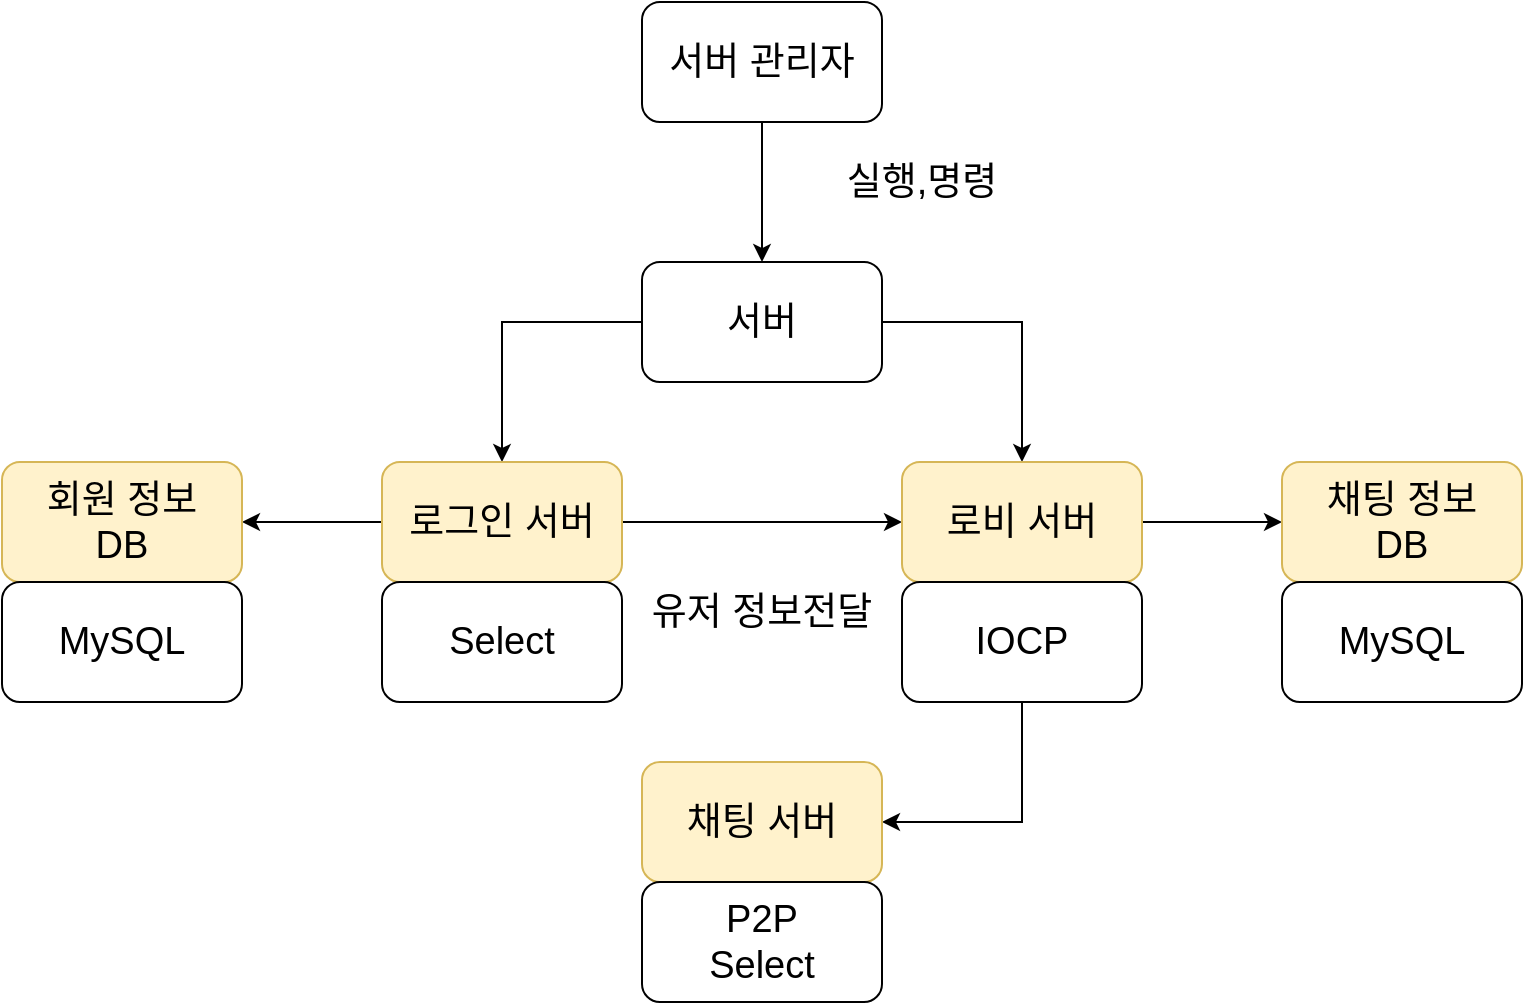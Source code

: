 <mxfile version="13.3.9" type="device" pages="5"><diagram id="8OjuV5mCoZCpDIFGnwdi" name="서버 조직도"><mxGraphModel dx="768" dy="1651" grid="1" gridSize="10" guides="1" tooltips="1" connect="1" arrows="1" fold="1" page="1" pageScale="1" pageWidth="827" pageHeight="1169" math="0" shadow="0"><root><mxCell id="0"/><mxCell id="1" parent="0"/><mxCell id="YVZv7tSiSBFprZKphbTR-4" style="edgeStyle=orthogonalEdgeStyle;rounded=0;orthogonalLoop=1;jettySize=auto;html=1;entryX=0.5;entryY=0;entryDx=0;entryDy=0;fontSize=19;" parent="1" source="YVZv7tSiSBFprZKphbTR-1" target="YVZv7tSiSBFprZKphbTR-2" edge="1"><mxGeometry relative="1" as="geometry"/></mxCell><mxCell id="YVZv7tSiSBFprZKphbTR-5" style="edgeStyle=orthogonalEdgeStyle;rounded=0;orthogonalLoop=1;jettySize=auto;html=1;fontSize=19;" parent="1" source="YVZv7tSiSBFprZKphbTR-1" target="YVZv7tSiSBFprZKphbTR-3" edge="1"><mxGeometry relative="1" as="geometry"/></mxCell><mxCell id="YVZv7tSiSBFprZKphbTR-1" value="서버" style="rounded=1;whiteSpace=wrap;html=1;fontSize=19;" parent="1" vertex="1"><mxGeometry x="330" y="80" width="120" height="60" as="geometry"/></mxCell><mxCell id="YVZv7tSiSBFprZKphbTR-7" style="edgeStyle=orthogonalEdgeStyle;rounded=0;orthogonalLoop=1;jettySize=auto;html=1;entryX=1;entryY=0.5;entryDx=0;entryDy=0;fontSize=19;" parent="1" source="YVZv7tSiSBFprZKphbTR-2" target="YVZv7tSiSBFprZKphbTR-6" edge="1"><mxGeometry relative="1" as="geometry"/></mxCell><mxCell id="YVZv7tSiSBFprZKphbTR-8" style="edgeStyle=orthogonalEdgeStyle;rounded=0;orthogonalLoop=1;jettySize=auto;html=1;entryX=0;entryY=0.5;entryDx=0;entryDy=0;fontSize=19;" parent="1" source="YVZv7tSiSBFprZKphbTR-2" target="YVZv7tSiSBFprZKphbTR-3" edge="1"><mxGeometry relative="1" as="geometry"/></mxCell><mxCell id="YVZv7tSiSBFprZKphbTR-2" value="로그인 서버" style="rounded=1;whiteSpace=wrap;html=1;fontSize=19;fillColor=#fff2cc;strokeColor=#d6b656;" parent="1" vertex="1"><mxGeometry x="200" y="180" width="120" height="60" as="geometry"/></mxCell><mxCell id="YVZv7tSiSBFprZKphbTR-11" style="edgeStyle=orthogonalEdgeStyle;rounded=0;orthogonalLoop=1;jettySize=auto;html=1;entryX=0;entryY=0.5;entryDx=0;entryDy=0;fontSize=19;" parent="1" source="YVZv7tSiSBFprZKphbTR-3" target="YVZv7tSiSBFprZKphbTR-10" edge="1"><mxGeometry relative="1" as="geometry"/></mxCell><mxCell id="YVZv7tSiSBFprZKphbTR-3" value="로비 서버" style="rounded=1;whiteSpace=wrap;html=1;fontSize=19;fillColor=#fff2cc;strokeColor=#d6b656;" parent="1" vertex="1"><mxGeometry x="460" y="180" width="120" height="60" as="geometry"/></mxCell><mxCell id="YVZv7tSiSBFprZKphbTR-6" value="회원 정보&lt;br&gt;DB" style="rounded=1;whiteSpace=wrap;html=1;fontSize=19;fillColor=#fff2cc;strokeColor=#d6b656;" parent="1" vertex="1"><mxGeometry x="10" y="180" width="120" height="60" as="geometry"/></mxCell><mxCell id="YVZv7tSiSBFprZKphbTR-9" value="유저 정보전달" style="text;html=1;strokeColor=none;fillColor=none;align=center;verticalAlign=middle;whiteSpace=wrap;rounded=0;fontSize=19;" parent="1" vertex="1"><mxGeometry x="315" y="220" width="150" height="70" as="geometry"/></mxCell><mxCell id="YVZv7tSiSBFprZKphbTR-10" value="채팅 정보&lt;br&gt;DB" style="rounded=1;whiteSpace=wrap;html=1;fontSize=19;fillColor=#fff2cc;strokeColor=#d6b656;" parent="1" vertex="1"><mxGeometry x="650" y="180" width="120" height="60" as="geometry"/></mxCell><mxCell id="YVZv7tSiSBFprZKphbTR-13" style="edgeStyle=orthogonalEdgeStyle;rounded=0;orthogonalLoop=1;jettySize=auto;html=1;entryX=0.5;entryY=0;entryDx=0;entryDy=0;fontSize=19;" parent="1" source="YVZv7tSiSBFprZKphbTR-12" target="YVZv7tSiSBFprZKphbTR-1" edge="1"><mxGeometry relative="1" as="geometry"/></mxCell><mxCell id="YVZv7tSiSBFprZKphbTR-12" value="서버 관리자" style="rounded=1;whiteSpace=wrap;html=1;fontSize=19;" parent="1" vertex="1"><mxGeometry x="330" y="-50" width="120" height="60" as="geometry"/></mxCell><mxCell id="YVZv7tSiSBFprZKphbTR-14" value="실행,명령" style="text;html=1;strokeColor=none;fillColor=none;align=center;verticalAlign=middle;whiteSpace=wrap;rounded=0;fontSize=19;" parent="1" vertex="1"><mxGeometry x="410" y="10" width="120" height="60" as="geometry"/></mxCell><mxCell id="YcRZHRYGu3X--vCOGiVT-3" style="edgeStyle=orthogonalEdgeStyle;rounded=0;orthogonalLoop=1;jettySize=auto;html=1;entryX=1;entryY=0.5;entryDx=0;entryDy=0;startArrow=none;startFill=0;endArrow=classic;endFill=1;fontSize=19;" parent="1" source="YVZv7tSiSBFprZKphbTR-16" target="YcRZHRYGu3X--vCOGiVT-1" edge="1"><mxGeometry relative="1" as="geometry"><Array as="points"><mxPoint x="520" y="360"/></Array></mxGeometry></mxCell><mxCell id="YVZv7tSiSBFprZKphbTR-16" value="IOCP" style="rounded=1;whiteSpace=wrap;html=1;fontSize=19;" parent="1" vertex="1"><mxGeometry x="460" y="240" width="120" height="60" as="geometry"/></mxCell><mxCell id="YVZv7tSiSBFprZKphbTR-17" value="Select" style="rounded=1;whiteSpace=wrap;html=1;fontSize=19;" parent="1" vertex="1"><mxGeometry x="200" y="240" width="120" height="60" as="geometry"/></mxCell><mxCell id="YVZv7tSiSBFprZKphbTR-18" value="MySQL" style="rounded=1;whiteSpace=wrap;html=1;fontSize=19;" parent="1" vertex="1"><mxGeometry x="10" y="240" width="120" height="60" as="geometry"/></mxCell><mxCell id="YVZv7tSiSBFprZKphbTR-19" value="MySQL" style="rounded=1;whiteSpace=wrap;html=1;fontSize=19;" parent="1" vertex="1"><mxGeometry x="650" y="240" width="120" height="60" as="geometry"/></mxCell><mxCell id="YcRZHRYGu3X--vCOGiVT-1" value="채팅 서버" style="rounded=1;whiteSpace=wrap;html=1;fontSize=19;fillColor=#fff2cc;strokeColor=#d6b656;" parent="1" vertex="1"><mxGeometry x="330" y="330" width="120" height="60" as="geometry"/></mxCell><mxCell id="YcRZHRYGu3X--vCOGiVT-2" value="P2P&lt;br&gt;Select" style="rounded=1;whiteSpace=wrap;html=1;fontSize=19;" parent="1" vertex="1"><mxGeometry x="330" y="390" width="120" height="60" as="geometry"/></mxCell></root></mxGraphModel></diagram><diagram id="mml4jNyDsRCMgeCT-ZM2" name="서버-클라 시퀀스"><mxGraphModel dx="768" dy="482" grid="1" gridSize="10" guides="1" tooltips="1" connect="1" arrows="1" fold="1" page="1" pageScale="1" pageWidth="827" pageHeight="1169" math="0" shadow="0"><root><mxCell id="HUaN4X9r7Th-BR49jg2V-0"/><mxCell id="HUaN4X9r7Th-BR49jg2V-1" parent="HUaN4X9r7Th-BR49jg2V-0"/><mxCell id="RUziMv0-v3zuKVMjUh27-4" style="edgeStyle=orthogonalEdgeStyle;rounded=0;orthogonalLoop=1;jettySize=auto;html=1;fontSize=19;" edge="1" parent="HUaN4X9r7Th-BR49jg2V-1" source="iOo_RJPLUvWzHM5_LSoJ-7"><mxGeometry relative="1" as="geometry"><mxPoint x="170" y="590" as="targetPoint"/></mxGeometry></mxCell><mxCell id="RUziMv0-v3zuKVMjUh27-0" value="클라이언트" style="rounded=1;whiteSpace=wrap;html=1;fontSize=19;" vertex="1" parent="HUaN4X9r7Th-BR49jg2V-1"><mxGeometry x="110" y="10" width="120" height="60" as="geometry"/></mxCell><mxCell id="RUziMv0-v3zuKVMjUh27-7" style="edgeStyle=orthogonalEdgeStyle;rounded=0;orthogonalLoop=1;jettySize=auto;html=1;fontSize=19;" edge="1" parent="HUaN4X9r7Th-BR49jg2V-1" source="RUziMv0-v3zuKVMjUh27-36"><mxGeometry relative="1" as="geometry"><mxPoint x="380" y="590" as="targetPoint"/></mxGeometry></mxCell><mxCell id="RUziMv0-v3zuKVMjUh27-1" value="로그인 서버" style="rounded=1;whiteSpace=wrap;html=1;fontSize=19;" vertex="1" parent="HUaN4X9r7Th-BR49jg2V-1"><mxGeometry x="320" y="10" width="120" height="60" as="geometry"/></mxCell><mxCell id="RUziMv0-v3zuKVMjUh27-21" style="edgeStyle=orthogonalEdgeStyle;rounded=0;orthogonalLoop=1;jettySize=auto;html=1;fontSize=19;" edge="1" parent="HUaN4X9r7Th-BR49jg2V-1" source="iOo_RJPLUvWzHM5_LSoJ-3"><mxGeometry relative="1" as="geometry"><mxPoint x="590" y="590" as="targetPoint"/></mxGeometry></mxCell><mxCell id="RUziMv0-v3zuKVMjUh27-2" value="로비 서버" style="rounded=1;whiteSpace=wrap;html=1;fontSize=19;" vertex="1" parent="HUaN4X9r7Th-BR49jg2V-1"><mxGeometry x="530" y="10" width="120" height="60" as="geometry"/></mxCell><mxCell id="RUziMv0-v3zuKVMjUh27-51" style="edgeStyle=orthogonalEdgeStyle;rounded=0;orthogonalLoop=1;jettySize=auto;html=1;startArrow=none;startFill=0;fontSize=19;" edge="1" parent="HUaN4X9r7Th-BR49jg2V-1" source="iOo_RJPLUvWzHM5_LSoJ-0"><mxGeometry relative="1" as="geometry"><mxPoint x="800" y="590" as="targetPoint"/></mxGeometry></mxCell><mxCell id="RUziMv0-v3zuKVMjUh27-55" style="edgeStyle=orthogonalEdgeStyle;rounded=0;orthogonalLoop=1;jettySize=auto;html=1;entryX=0.5;entryY=0;entryDx=0;entryDy=0;startArrow=none;startFill=0;endArrow=classic;endFill=1;fontSize=19;" edge="1" parent="HUaN4X9r7Th-BR49jg2V-1" source="RUziMv0-v3zuKVMjUh27-3" target="RUziMv0-v3zuKVMjUh27-52"><mxGeometry relative="1" as="geometry"/></mxCell><mxCell id="RUziMv0-v3zuKVMjUh27-3" value="서버 관리자" style="rounded=1;whiteSpace=wrap;html=1;fontSize=19;" vertex="1" parent="HUaN4X9r7Th-BR49jg2V-1"><mxGeometry x="740" y="10" width="120" height="60" as="geometry"/></mxCell><mxCell id="RUziMv0-v3zuKVMjUh27-8" style="edgeStyle=orthogonalEdgeStyle;rounded=0;orthogonalLoop=1;jettySize=auto;html=1;fontSize=19;" edge="1" parent="HUaN4X9r7Th-BR49jg2V-1"><mxGeometry relative="1" as="geometry"><mxPoint x="380" y="165" as="targetPoint"/><mxPoint x="170" y="165" as="sourcePoint"/></mxGeometry></mxCell><mxCell id="RUziMv0-v3zuKVMjUh27-6" value="로그인 시도" style="text;html=1;fillColor=none;align=center;verticalAlign=middle;whiteSpace=wrap;rounded=0;dashed=1;strokeColor=#000000;" vertex="1" parent="HUaN4X9r7Th-BR49jg2V-1"><mxGeometry x="95" y="140" width="70" height="50" as="geometry"/></mxCell><mxCell id="RUziMv0-v3zuKVMjUh27-16" style="edgeStyle=orthogonalEdgeStyle;rounded=0;orthogonalLoop=1;jettySize=auto;html=1;entryX=1;entryY=0.5;entryDx=0;entryDy=0;fontSize=19;" edge="1" parent="HUaN4X9r7Th-BR49jg2V-1" source="RUziMv0-v3zuKVMjUh27-10" target="RUziMv0-v3zuKVMjUh27-12"><mxGeometry relative="1" as="geometry"/></mxCell><mxCell id="RUziMv0-v3zuKVMjUh27-10" value="ID/PASS&lt;br&gt;확인" style="text;html=1;fillColor=none;align=center;verticalAlign=middle;whiteSpace=wrap;rounded=0;strokeColor=#000000;dashed=1;" vertex="1" parent="HUaN4X9r7Th-BR49jg2V-1"><mxGeometry x="379" y="140" width="70" height="50" as="geometry"/></mxCell><mxCell id="RUziMv0-v3zuKVMjUh27-17" style="edgeStyle=orthogonalEdgeStyle;rounded=0;orthogonalLoop=1;jettySize=auto;html=1;fontSize=19;dashed=1;" edge="1" parent="HUaN4X9r7Th-BR49jg2V-1" source="RUziMv0-v3zuKVMjUh27-12"><mxGeometry relative="1" as="geometry"><mxPoint x="170" y="210" as="targetPoint"/></mxGeometry></mxCell><mxCell id="RUziMv0-v3zuKVMjUh27-20" style="edgeStyle=orthogonalEdgeStyle;rounded=0;orthogonalLoop=1;jettySize=auto;html=1;fontSize=19;entryX=0;entryY=0.5;entryDx=0;entryDy=0;" edge="1" parent="HUaN4X9r7Th-BR49jg2V-1" source="RUziMv0-v3zuKVMjUh27-12" target="RUziMv0-v3zuKVMjUh27-22"><mxGeometry relative="1" as="geometry"><mxPoint x="580" y="210" as="targetPoint"/></mxGeometry></mxCell><mxCell id="RUziMv0-v3zuKVMjUh27-12" value="" style="rounded=0;whiteSpace=wrap;html=1;fontSize=19;" vertex="1" parent="HUaN4X9r7Th-BR49jg2V-1"><mxGeometry x="375" y="200" width="10" height="20" as="geometry"/></mxCell><mxCell id="RUziMv0-v3zuKVMjUh27-13" style="edgeStyle=orthogonalEdgeStyle;rounded=0;orthogonalLoop=1;jettySize=auto;html=1;fontSize=19;" edge="1" parent="HUaN4X9r7Th-BR49jg2V-1" source="RUziMv0-v3zuKVMjUh27-59" target="RUziMv0-v3zuKVMjUh27-12"><mxGeometry relative="1" as="geometry"><mxPoint x="380" y="500" as="targetPoint"/><mxPoint x="380" y="120" as="sourcePoint"/></mxGeometry></mxCell><mxCell id="RUziMv0-v3zuKVMjUh27-19" value="성공/실패&lt;br&gt;응답" style="text;html=1;fillColor=none;align=center;verticalAlign=middle;whiteSpace=wrap;rounded=0;dashed=1;strokeColor=#000000;" vertex="1" parent="HUaN4X9r7Th-BR49jg2V-1"><mxGeometry x="300" y="210" width="70" height="50" as="geometry"/></mxCell><mxCell id="RUziMv0-v3zuKVMjUh27-22" value="" style="rounded=0;whiteSpace=wrap;html=1;fontSize=19;" vertex="1" parent="HUaN4X9r7Th-BR49jg2V-1"><mxGeometry x="585" y="200" width="10" height="20" as="geometry"/></mxCell><mxCell id="RUziMv0-v3zuKVMjUh27-23" style="edgeStyle=orthogonalEdgeStyle;rounded=0;orthogonalLoop=1;jettySize=auto;html=1;fontSize=19;" edge="1" parent="HUaN4X9r7Th-BR49jg2V-1" source="RUziMv0-v3zuKVMjUh27-56" target="RUziMv0-v3zuKVMjUh27-22"><mxGeometry relative="1" as="geometry"><mxPoint x="590" y="500" as="targetPoint"/><mxPoint x="590" y="120" as="sourcePoint"/></mxGeometry></mxCell><mxCell id="RUziMv0-v3zuKVMjUh27-26" value="User 정보&lt;br&gt;전달" style="text;html=1;fillColor=none;align=center;verticalAlign=middle;whiteSpace=wrap;rounded=0;strokeColor=#000000;dashed=1;" vertex="1" parent="HUaN4X9r7Th-BR49jg2V-1"><mxGeometry x="515" y="140" width="70" height="50" as="geometry"/></mxCell><mxCell id="RUziMv0-v3zuKVMjUh27-32" style="edgeStyle=orthogonalEdgeStyle;rounded=0;orthogonalLoop=1;jettySize=auto;html=1;fontSize=19;entryX=0;entryY=0.5;entryDx=0;entryDy=0;" edge="1" parent="HUaN4X9r7Th-BR49jg2V-1" source="RUziMv0-v3zuKVMjUh27-28" target="RUziMv0-v3zuKVMjUh27-33"><mxGeometry relative="1" as="geometry"><mxPoint x="590" y="290" as="targetPoint"/></mxGeometry></mxCell><mxCell id="RUziMv0-v3zuKVMjUh27-28" value="" style="rounded=0;whiteSpace=wrap;html=1;fontSize=19;" vertex="1" parent="HUaN4X9r7Th-BR49jg2V-1"><mxGeometry x="165" y="280" width="10" height="20" as="geometry"/></mxCell><mxCell id="RUziMv0-v3zuKVMjUh27-29" style="edgeStyle=orthogonalEdgeStyle;rounded=0;orthogonalLoop=1;jettySize=auto;html=1;fontSize=19;" edge="1" parent="HUaN4X9r7Th-BR49jg2V-1" source="RUziMv0-v3zuKVMjUh27-0" target="RUziMv0-v3zuKVMjUh27-28"><mxGeometry relative="1" as="geometry"><mxPoint x="170" y="500" as="targetPoint"/><mxPoint x="170" y="120" as="sourcePoint"/></mxGeometry></mxCell><mxCell id="RUziMv0-v3zuKVMjUh27-30" value="서버 입장" style="text;html=1;fillColor=none;align=center;verticalAlign=middle;whiteSpace=wrap;rounded=0;dashed=1;strokeColor=#000000;" vertex="1" parent="HUaN4X9r7Th-BR49jg2V-1"><mxGeometry x="90" y="270" width="70" height="50" as="geometry"/></mxCell><mxCell id="RUziMv0-v3zuKVMjUh27-33" value="" style="rounded=0;whiteSpace=wrap;html=1;fontSize=19;" vertex="1" parent="HUaN4X9r7Th-BR49jg2V-1"><mxGeometry x="585" y="280" width="10" height="20" as="geometry"/></mxCell><mxCell id="RUziMv0-v3zuKVMjUh27-34" style="edgeStyle=orthogonalEdgeStyle;rounded=0;orthogonalLoop=1;jettySize=auto;html=1;fontSize=19;" edge="1" parent="HUaN4X9r7Th-BR49jg2V-1" source="RUziMv0-v3zuKVMjUh27-22" target="RUziMv0-v3zuKVMjUh27-33"><mxGeometry relative="1" as="geometry"><mxPoint x="590" y="500" as="targetPoint"/><mxPoint x="590" y="220" as="sourcePoint"/></mxGeometry></mxCell><mxCell id="RUziMv0-v3zuKVMjUh27-35" value="User 정보&lt;br&gt;확인" style="text;html=1;fillColor=none;align=center;verticalAlign=middle;whiteSpace=wrap;rounded=0;strokeColor=#000000;dashed=1;" vertex="1" parent="HUaN4X9r7Th-BR49jg2V-1"><mxGeometry x="595" y="240" width="70" height="50" as="geometry"/></mxCell><mxCell id="RUziMv0-v3zuKVMjUh27-38" style="edgeStyle=orthogonalEdgeStyle;rounded=0;orthogonalLoop=1;jettySize=auto;html=1;entryX=0;entryY=0.5;entryDx=0;entryDy=0;fontSize=19;fillColor=#f8cecc;strokeColor=#b85450;" edge="1" parent="HUaN4X9r7Th-BR49jg2V-1" source="RUziMv0-v3zuKVMjUh27-36" target="RUziMv0-v3zuKVMjUh27-1"><mxGeometry relative="1" as="geometry"><Array as="points"><mxPoint x="300" y="340"/><mxPoint x="300" y="40"/></Array></mxGeometry></mxCell><mxCell id="RUziMv0-v3zuKVMjUh27-36" value="" style="rounded=0;whiteSpace=wrap;html=1;fontSize=19;" vertex="1" parent="HUaN4X9r7Th-BR49jg2V-1"><mxGeometry x="375" y="330" width="10" height="20" as="geometry"/></mxCell><mxCell id="RUziMv0-v3zuKVMjUh27-37" style="edgeStyle=orthogonalEdgeStyle;rounded=0;orthogonalLoop=1;jettySize=auto;html=1;fontSize=19;" edge="1" parent="HUaN4X9r7Th-BR49jg2V-1" source="RUziMv0-v3zuKVMjUh27-12" target="RUziMv0-v3zuKVMjUh27-36"><mxGeometry relative="1" as="geometry"><mxPoint x="380" y="500" as="targetPoint"/><mxPoint x="380" y="220" as="sourcePoint"/></mxGeometry></mxCell><mxCell id="RUziMv0-v3zuKVMjUh27-39" value="다중 클라&lt;br&gt;무한 루프" style="text;html=1;fillColor=none;align=center;verticalAlign=middle;whiteSpace=wrap;rounded=0;dashed=1;strokeColor=#000000;" vertex="1" parent="HUaN4X9r7Th-BR49jg2V-1"><mxGeometry x="300" y="350" width="70" height="50" as="geometry"/></mxCell><mxCell id="RUziMv0-v3zuKVMjUh27-40" value="" style="rounded=0;whiteSpace=wrap;html=1;fontSize=19;" vertex="1" parent="HUaN4X9r7Th-BR49jg2V-1"><mxGeometry x="165" y="420" width="10" height="20" as="geometry"/></mxCell><mxCell id="RUziMv0-v3zuKVMjUh27-41" style="edgeStyle=orthogonalEdgeStyle;rounded=0;orthogonalLoop=1;jettySize=auto;html=1;fontSize=19;" edge="1" parent="HUaN4X9r7Th-BR49jg2V-1" source="RUziMv0-v3zuKVMjUh27-28" target="RUziMv0-v3zuKVMjUh27-40"><mxGeometry relative="1" as="geometry"><mxPoint x="170" y="500" as="targetPoint"/><mxPoint x="170" y="300" as="sourcePoint"/></mxGeometry></mxCell><mxCell id="RUziMv0-v3zuKVMjUh27-44" style="edgeStyle=orthogonalEdgeStyle;rounded=0;orthogonalLoop=1;jettySize=auto;html=1;entryX=1;entryY=0.5;entryDx=0;entryDy=0;fontSize=19;dashed=1;" edge="1" parent="HUaN4X9r7Th-BR49jg2V-1" source="RUziMv0-v3zuKVMjUh27-42" target="RUziMv0-v3zuKVMjUh27-40"><mxGeometry relative="1" as="geometry"/></mxCell><mxCell id="RUziMv0-v3zuKVMjUh27-42" value="" style="rounded=0;whiteSpace=wrap;html=1;fontSize=19;" vertex="1" parent="HUaN4X9r7Th-BR49jg2V-1"><mxGeometry x="585" y="420" width="10" height="20" as="geometry"/></mxCell><mxCell id="RUziMv0-v3zuKVMjUh27-43" style="edgeStyle=orthogonalEdgeStyle;rounded=0;orthogonalLoop=1;jettySize=auto;html=1;fontSize=19;" edge="1" parent="HUaN4X9r7Th-BR49jg2V-1" source="RUziMv0-v3zuKVMjUh27-33" target="RUziMv0-v3zuKVMjUh27-42"><mxGeometry relative="1" as="geometry"><mxPoint x="590" y="500" as="targetPoint"/><mxPoint x="590" y="300" as="sourcePoint"/></mxGeometry></mxCell><mxCell id="RUziMv0-v3zuKVMjUh27-45" value="성공/실패&lt;br&gt;응답" style="text;html=1;fillColor=none;align=center;verticalAlign=middle;whiteSpace=wrap;rounded=0;strokeColor=#000000;dashed=1;" vertex="1" parent="HUaN4X9r7Th-BR49jg2V-1"><mxGeometry x="515" y="370" width="70" height="50" as="geometry"/></mxCell><mxCell id="RUziMv0-v3zuKVMjUh27-50" style="edgeStyle=orthogonalEdgeStyle;rounded=0;orthogonalLoop=1;jettySize=auto;html=1;entryX=0;entryY=0.5;entryDx=0;entryDy=0;fontSize=19;startArrow=classic;startFill=1;" edge="1" parent="HUaN4X9r7Th-BR49jg2V-1" source="RUziMv0-v3zuKVMjUh27-46" target="RUziMv0-v3zuKVMjUh27-48"><mxGeometry relative="1" as="geometry"/></mxCell><mxCell id="RUziMv0-v3zuKVMjUh27-46" value="" style="rounded=0;whiteSpace=wrap;html=1;fontSize=19;" vertex="1" parent="HUaN4X9r7Th-BR49jg2V-1"><mxGeometry x="165" y="480" width="10" height="20" as="geometry"/></mxCell><mxCell id="RUziMv0-v3zuKVMjUh27-47" style="edgeStyle=orthogonalEdgeStyle;rounded=0;orthogonalLoop=1;jettySize=auto;html=1;fontSize=19;" edge="1" parent="HUaN4X9r7Th-BR49jg2V-1" source="RUziMv0-v3zuKVMjUh27-40" target="RUziMv0-v3zuKVMjUh27-46"><mxGeometry relative="1" as="geometry"><mxPoint x="170" y="590" as="targetPoint"/><mxPoint x="170" y="440" as="sourcePoint"/></mxGeometry></mxCell><mxCell id="RUziMv0-v3zuKVMjUh27-48" value="" style="rounded=0;whiteSpace=wrap;html=1;fontSize=19;" vertex="1" parent="HUaN4X9r7Th-BR49jg2V-1"><mxGeometry x="585" y="480" width="10" height="20" as="geometry"/></mxCell><mxCell id="RUziMv0-v3zuKVMjUh27-49" style="edgeStyle=orthogonalEdgeStyle;rounded=0;orthogonalLoop=1;jettySize=auto;html=1;fontSize=19;" edge="1" parent="HUaN4X9r7Th-BR49jg2V-1" source="RUziMv0-v3zuKVMjUh27-42" target="RUziMv0-v3zuKVMjUh27-48"><mxGeometry relative="1" as="geometry"><mxPoint x="590" y="590" as="targetPoint"/><mxPoint x="590" y="440" as="sourcePoint"/></mxGeometry></mxCell><mxCell id="RUziMv0-v3zuKVMjUh27-58" style="edgeStyle=orthogonalEdgeStyle;rounded=0;orthogonalLoop=1;jettySize=auto;html=1;entryX=1;entryY=0.5;entryDx=0;entryDy=0;startArrow=none;startFill=0;endArrow=oval;endFill=1;fontSize=19;" edge="1" parent="HUaN4X9r7Th-BR49jg2V-1" source="RUziMv0-v3zuKVMjUh27-52" target="RUziMv0-v3zuKVMjUh27-56"><mxGeometry relative="1" as="geometry"/></mxCell><mxCell id="RUziMv0-v3zuKVMjUh27-52" value="" style="rounded=0;whiteSpace=wrap;html=1;fontSize=19;" vertex="1" parent="HUaN4X9r7Th-BR49jg2V-1"><mxGeometry x="795" y="100" width="10" height="20" as="geometry"/></mxCell><mxCell id="RUziMv0-v3zuKVMjUh27-61" style="edgeStyle=orthogonalEdgeStyle;rounded=0;orthogonalLoop=1;jettySize=auto;html=1;entryX=1;entryY=0.5;entryDx=0;entryDy=0;startArrow=none;startFill=0;endArrow=oval;endFill=1;fontSize=19;" edge="1" parent="HUaN4X9r7Th-BR49jg2V-1" source="RUziMv0-v3zuKVMjUh27-56" target="RUziMv0-v3zuKVMjUh27-59"><mxGeometry relative="1" as="geometry"/></mxCell><mxCell id="RUziMv0-v3zuKVMjUh27-56" value="" style="rounded=0;whiteSpace=wrap;html=1;fontSize=19;" vertex="1" parent="HUaN4X9r7Th-BR49jg2V-1"><mxGeometry x="585" y="100" width="10" height="20" as="geometry"/></mxCell><mxCell id="RUziMv0-v3zuKVMjUh27-57" style="edgeStyle=orthogonalEdgeStyle;rounded=0;orthogonalLoop=1;jettySize=auto;html=1;fontSize=19;" edge="1" parent="HUaN4X9r7Th-BR49jg2V-1" source="RUziMv0-v3zuKVMjUh27-2" target="RUziMv0-v3zuKVMjUh27-56"><mxGeometry relative="1" as="geometry"><mxPoint x="590" y="200" as="targetPoint"/><mxPoint x="590" y="70" as="sourcePoint"/></mxGeometry></mxCell><mxCell id="RUziMv0-v3zuKVMjUh27-59" value="" style="rounded=0;whiteSpace=wrap;html=1;fontSize=19;" vertex="1" parent="HUaN4X9r7Th-BR49jg2V-1"><mxGeometry x="375" y="100" width="10" height="20" as="geometry"/></mxCell><mxCell id="RUziMv0-v3zuKVMjUh27-60" style="edgeStyle=orthogonalEdgeStyle;rounded=0;orthogonalLoop=1;jettySize=auto;html=1;fontSize=19;" edge="1" parent="HUaN4X9r7Th-BR49jg2V-1" source="RUziMv0-v3zuKVMjUh27-1" target="RUziMv0-v3zuKVMjUh27-59"><mxGeometry relative="1" as="geometry"><mxPoint x="380" y="200" as="targetPoint"/><mxPoint x="380" y="70" as="sourcePoint"/></mxGeometry></mxCell><mxCell id="RUziMv0-v3zuKVMjUh27-62" value="서버&lt;br&gt;초기화/실행" style="text;html=1;fillColor=none;align=center;verticalAlign=middle;whiteSpace=wrap;rounded=0;strokeColor=#000000;dashed=1;" vertex="1" parent="HUaN4X9r7Th-BR49jg2V-1"><mxGeometry x="720" y="120" width="70" height="50" as="geometry"/></mxCell><mxCell id="RUziMv0-v3zuKVMjUh27-63" value="패킷&lt;br&gt;송/수신" style="text;html=1;fillColor=none;align=center;verticalAlign=middle;whiteSpace=wrap;rounded=0;dashed=1;strokeColor=#000000;" vertex="1" parent="HUaN4X9r7Th-BR49jg2V-1"><mxGeometry x="200" y="490" width="70" height="50" as="geometry"/></mxCell><mxCell id="iOo_RJPLUvWzHM5_LSoJ-2" style="edgeStyle=orthogonalEdgeStyle;rounded=0;orthogonalLoop=1;jettySize=auto;html=1;startArrow=none;startFill=0;endArrow=classic;endFill=1;fontSize=19;" edge="1" parent="HUaN4X9r7Th-BR49jg2V-1" source="iOo_RJPLUvWzHM5_LSoJ-5"><mxGeometry relative="1" as="geometry"><mxPoint x="170" y="550" as="targetPoint"/></mxGeometry></mxCell><mxCell id="iOo_RJPLUvWzHM5_LSoJ-0" value="" style="rounded=0;whiteSpace=wrap;html=1;fontSize=19;" vertex="1" parent="HUaN4X9r7Th-BR49jg2V-1"><mxGeometry x="795" y="540" width="10" height="20" as="geometry"/></mxCell><mxCell id="iOo_RJPLUvWzHM5_LSoJ-1" style="edgeStyle=orthogonalEdgeStyle;rounded=0;orthogonalLoop=1;jettySize=auto;html=1;startArrow=none;startFill=0;fontSize=19;" edge="1" parent="HUaN4X9r7Th-BR49jg2V-1" source="RUziMv0-v3zuKVMjUh27-52" target="iOo_RJPLUvWzHM5_LSoJ-0"><mxGeometry relative="1" as="geometry"><mxPoint x="800" y="590" as="targetPoint"/><mxPoint x="800" y="120" as="sourcePoint"/></mxGeometry></mxCell><mxCell id="iOo_RJPLUvWzHM5_LSoJ-3" value="" style="rounded=0;whiteSpace=wrap;html=1;fontSize=19;" vertex="1" parent="HUaN4X9r7Th-BR49jg2V-1"><mxGeometry x="585" y="540" width="10" height="20" as="geometry"/></mxCell><mxCell id="iOo_RJPLUvWzHM5_LSoJ-4" style="edgeStyle=orthogonalEdgeStyle;rounded=0;orthogonalLoop=1;jettySize=auto;html=1;fontSize=19;" edge="1" parent="HUaN4X9r7Th-BR49jg2V-1" source="RUziMv0-v3zuKVMjUh27-48" target="iOo_RJPLUvWzHM5_LSoJ-3"><mxGeometry relative="1" as="geometry"><mxPoint x="590" y="590" as="targetPoint"/><mxPoint x="590" y="500" as="sourcePoint"/></mxGeometry></mxCell><mxCell id="iOo_RJPLUvWzHM5_LSoJ-5" value="" style="rounded=0;whiteSpace=wrap;html=1;fontSize=19;" vertex="1" parent="HUaN4X9r7Th-BR49jg2V-1"><mxGeometry x="375" y="540" width="10" height="20" as="geometry"/></mxCell><mxCell id="iOo_RJPLUvWzHM5_LSoJ-6" style="edgeStyle=orthogonalEdgeStyle;rounded=0;orthogonalLoop=1;jettySize=auto;html=1;startArrow=none;startFill=0;endArrow=classic;endFill=1;fontSize=19;" edge="1" parent="HUaN4X9r7Th-BR49jg2V-1" source="iOo_RJPLUvWzHM5_LSoJ-0" target="iOo_RJPLUvWzHM5_LSoJ-5"><mxGeometry relative="1" as="geometry"><mxPoint x="170" y="550" as="targetPoint"/><mxPoint x="795" y="550" as="sourcePoint"/></mxGeometry></mxCell><mxCell id="iOo_RJPLUvWzHM5_LSoJ-7" value="" style="rounded=0;whiteSpace=wrap;html=1;fontSize=19;" vertex="1" parent="HUaN4X9r7Th-BR49jg2V-1"><mxGeometry x="165" y="540" width="10" height="20" as="geometry"/></mxCell><mxCell id="iOo_RJPLUvWzHM5_LSoJ-8" style="edgeStyle=orthogonalEdgeStyle;rounded=0;orthogonalLoop=1;jettySize=auto;html=1;fontSize=19;" edge="1" parent="HUaN4X9r7Th-BR49jg2V-1" source="RUziMv0-v3zuKVMjUh27-46" target="iOo_RJPLUvWzHM5_LSoJ-7"><mxGeometry relative="1" as="geometry"><mxPoint x="170" y="590" as="targetPoint"/><mxPoint x="170" y="500" as="sourcePoint"/></mxGeometry></mxCell><mxCell id="iOo_RJPLUvWzHM5_LSoJ-9" value="전체 공지&lt;br&gt;변경,조작" style="text;html=1;fillColor=none;align=center;verticalAlign=middle;whiteSpace=wrap;rounded=0;strokeColor=#000000;dashed=1;" vertex="1" parent="HUaN4X9r7Th-BR49jg2V-1"><mxGeometry x="720" y="500" width="70" height="50" as="geometry"/></mxCell></root></mxGraphModel></diagram><diagram id="_Slj-ZyWK5bF1yp9X-zF" name="채팅방내 시퀀스"><mxGraphModel dx="768" dy="482" grid="1" gridSize="10" guides="1" tooltips="1" connect="1" arrows="1" fold="1" page="1" pageScale="1" pageWidth="827" pageHeight="1169" math="0" shadow="0"><root><mxCell id="m52I0JJzz002dLGjAcAs-0"/><mxCell id="m52I0JJzz002dLGjAcAs-1" parent="m52I0JJzz002dLGjAcAs-0"/><mxCell id="m52I0JJzz002dLGjAcAs-6" style="edgeStyle=orthogonalEdgeStyle;rounded=0;orthogonalLoop=1;jettySize=auto;html=1;startArrow=none;startFill=0;endArrow=classic;endFill=1;fontSize=19;" edge="1" parent="m52I0JJzz002dLGjAcAs-1" source="yzl7OLoAj14Cf6Xx5s27-28"><mxGeometry relative="1" as="geometry"><mxPoint x="210" y="810" as="targetPoint"/></mxGeometry></mxCell><mxCell id="m52I0JJzz002dLGjAcAs-2" value="방장" style="rounded=1;whiteSpace=wrap;html=1;strokeColor=#000000;fontSize=19;" vertex="1" parent="m52I0JJzz002dLGjAcAs-1"><mxGeometry x="150" y="80" width="120" height="60" as="geometry"/></mxCell><mxCell id="olfTuotfKiZUCMhwpzLT-1" style="edgeStyle=orthogonalEdgeStyle;rounded=0;orthogonalLoop=1;jettySize=auto;html=1;startArrow=none;startFill=0;endArrow=classic;endFill=1;fontSize=19;" edge="1" parent="m52I0JJzz002dLGjAcAs-1" source="7k0lrXZgXFRqITUyk-bY-0"><mxGeometry relative="1" as="geometry"><mxPoint x="410" y="810" as="targetPoint"/></mxGeometry></mxCell><mxCell id="m52I0JJzz002dLGjAcAs-3" value="클라 1" style="rounded=1;whiteSpace=wrap;html=1;strokeColor=#000000;fontSize=19;" vertex="1" parent="m52I0JJzz002dLGjAcAs-1"><mxGeometry x="350" y="80" width="120" height="60" as="geometry"/></mxCell><mxCell id="olfTuotfKiZUCMhwpzLT-6" style="edgeStyle=orthogonalEdgeStyle;rounded=0;orthogonalLoop=1;jettySize=auto;html=1;startArrow=none;startFill=0;endArrow=classic;endFill=1;fontSize=19;" edge="1" parent="m52I0JJzz002dLGjAcAs-1" source="yzl7OLoAj14Cf6Xx5s27-33"><mxGeometry relative="1" as="geometry"><mxPoint x="610" y="810" as="targetPoint"/></mxGeometry></mxCell><mxCell id="m52I0JJzz002dLGjAcAs-4" value="클라 2" style="rounded=1;whiteSpace=wrap;html=1;strokeColor=#000000;fontSize=19;" vertex="1" parent="m52I0JJzz002dLGjAcAs-1"><mxGeometry x="550" y="80" width="120" height="60" as="geometry"/></mxCell><mxCell id="olfTuotfKiZUCMhwpzLT-11" style="edgeStyle=orthogonalEdgeStyle;rounded=0;orthogonalLoop=1;jettySize=auto;html=1;startArrow=none;startFill=0;endArrow=classic;endFill=1;fontSize=19;" edge="1" parent="m52I0JJzz002dLGjAcAs-1" source="yzl7OLoAj14Cf6Xx5s27-38"><mxGeometry relative="1" as="geometry"><mxPoint x="810" y="810" as="targetPoint"/></mxGeometry></mxCell><mxCell id="m52I0JJzz002dLGjAcAs-5" value="로비 서버" style="rounded=1;whiteSpace=wrap;html=1;strokeColor=#000000;fontSize=19;" vertex="1" parent="m52I0JJzz002dLGjAcAs-1"><mxGeometry x="750" y="80" width="120" height="60" as="geometry"/></mxCell><mxCell id="olfTuotfKiZUCMhwpzLT-17" style="edgeStyle=orthogonalEdgeStyle;rounded=0;orthogonalLoop=1;jettySize=auto;html=1;startArrow=none;startFill=0;endArrow=classic;endFill=1;fontSize=19;entryX=0;entryY=0.5;entryDx=0;entryDy=0;" edge="1" parent="m52I0JJzz002dLGjAcAs-1" source="-gG8tJRrdFdt2mzPWmfX-0" target="olfTuotfKiZUCMhwpzLT-18"><mxGeometry relative="1" as="geometry"><mxPoint x="810" y="200" as="targetPoint"/></mxGeometry></mxCell><mxCell id="-gG8tJRrdFdt2mzPWmfX-0" value="" style="rounded=0;whiteSpace=wrap;html=1;fontSize=19;" vertex="1" parent="m52I0JJzz002dLGjAcAs-1"><mxGeometry x="205" y="190" width="10" height="20" as="geometry"/></mxCell><mxCell id="-gG8tJRrdFdt2mzPWmfX-1" style="edgeStyle=orthogonalEdgeStyle;rounded=0;orthogonalLoop=1;jettySize=auto;html=1;startArrow=none;startFill=0;endArrow=classic;endFill=1;fontSize=19;" edge="1" parent="m52I0JJzz002dLGjAcAs-1" source="m52I0JJzz002dLGjAcAs-2" target="-gG8tJRrdFdt2mzPWmfX-0"><mxGeometry relative="1" as="geometry"><mxPoint x="210" y="590" as="targetPoint"/><mxPoint x="210" y="140" as="sourcePoint"/></mxGeometry></mxCell><mxCell id="olfTuotfKiZUCMhwpzLT-0" value="방 생성" style="text;html=1;fillColor=none;align=center;verticalAlign=middle;whiteSpace=wrap;rounded=0;dashed=1;strokeColor=#000000;" vertex="1" parent="m52I0JJzz002dLGjAcAs-1"><mxGeometry x="120" y="170" width="70" height="50" as="geometry"/></mxCell><mxCell id="olfTuotfKiZUCMhwpzLT-3" style="edgeStyle=orthogonalEdgeStyle;rounded=0;orthogonalLoop=1;jettySize=auto;html=1;startArrow=none;startFill=0;endArrow=none;endFill=0;fontSize=19;" edge="1" parent="m52I0JJzz002dLGjAcAs-1" source="m52I0JJzz002dLGjAcAs-3" target="olfTuotfKiZUCMhwpzLT-2"><mxGeometry relative="1" as="geometry"><mxPoint x="410" y="590" as="targetPoint"/><mxPoint x="410" y="140" as="sourcePoint"/></mxGeometry></mxCell><mxCell id="olfTuotfKiZUCMhwpzLT-5" value="Join" style="text;html=1;fillColor=none;align=center;verticalAlign=middle;whiteSpace=wrap;rounded=0;dashed=1;strokeColor=#000000;" vertex="1" parent="m52I0JJzz002dLGjAcAs-1"><mxGeometry x="335" y="300" width="70" height="50" as="geometry"/></mxCell><mxCell id="olfTuotfKiZUCMhwpzLT-10" value="Join" style="text;html=1;fillColor=none;align=center;verticalAlign=middle;whiteSpace=wrap;rounded=0;dashed=1;strokeColor=#000000;" vertex="1" parent="m52I0JJzz002dLGjAcAs-1"><mxGeometry x="535" y="300" width="70" height="50" as="geometry"/></mxCell><mxCell id="olfTuotfKiZUCMhwpzLT-37" style="edgeStyle=orthogonalEdgeStyle;rounded=0;orthogonalLoop=1;jettySize=auto;html=1;entryX=0;entryY=0.5;entryDx=0;entryDy=0;startArrow=none;startFill=0;endArrow=classic;endFill=1;fontSize=19;" edge="1" parent="m52I0JJzz002dLGjAcAs-1" source="olfTuotfKiZUCMhwpzLT-2" target="olfTuotfKiZUCMhwpzLT-8"><mxGeometry relative="1" as="geometry"/></mxCell><mxCell id="olfTuotfKiZUCMhwpzLT-2" value="" style="rounded=0;whiteSpace=wrap;html=1;fontSize=19;" vertex="1" parent="m52I0JJzz002dLGjAcAs-1"><mxGeometry x="405" y="280" width="10" height="20" as="geometry"/></mxCell><mxCell id="olfTuotfKiZUCMhwpzLT-35" style="edgeStyle=orthogonalEdgeStyle;rounded=0;orthogonalLoop=1;jettySize=auto;html=1;startArrow=none;startFill=0;endArrow=classic;endFill=1;fontSize=19;entryX=0;entryY=0.5;entryDx=0;entryDy=0;" edge="1" parent="m52I0JJzz002dLGjAcAs-1" source="olfTuotfKiZUCMhwpzLT-8"><mxGeometry relative="1" as="geometry"><mxPoint x="805" y="290" as="targetPoint"/></mxGeometry></mxCell><mxCell id="olfTuotfKiZUCMhwpzLT-8" value="" style="rounded=0;whiteSpace=wrap;html=1;fontSize=19;" vertex="1" parent="m52I0JJzz002dLGjAcAs-1"><mxGeometry x="605" y="280" width="10" height="20" as="geometry"/></mxCell><mxCell id="olfTuotfKiZUCMhwpzLT-16" style="edgeStyle=orthogonalEdgeStyle;rounded=0;orthogonalLoop=1;jettySize=auto;html=1;startArrow=none;startFill=0;endArrow=classic;endFill=1;fontSize=19;" edge="1" parent="m52I0JJzz002dLGjAcAs-1" source="m52I0JJzz002dLGjAcAs-4" target="olfTuotfKiZUCMhwpzLT-8"><mxGeometry relative="1" as="geometry"><mxPoint x="610" y="590" as="targetPoint"/><mxPoint x="610" y="140" as="sourcePoint"/></mxGeometry></mxCell><mxCell id="olfTuotfKiZUCMhwpzLT-18" value="" style="rounded=0;whiteSpace=wrap;html=1;fontSize=19;" vertex="1" parent="m52I0JJzz002dLGjAcAs-1"><mxGeometry x="805" y="190" width="10" height="20" as="geometry"/></mxCell><mxCell id="olfTuotfKiZUCMhwpzLT-19" style="edgeStyle=orthogonalEdgeStyle;rounded=0;orthogonalLoop=1;jettySize=auto;html=1;startArrow=none;startFill=0;endArrow=classic;endFill=1;fontSize=19;" edge="1" parent="m52I0JJzz002dLGjAcAs-1" source="m52I0JJzz002dLGjAcAs-5" target="olfTuotfKiZUCMhwpzLT-18"><mxGeometry relative="1" as="geometry"><mxPoint x="810" y="590" as="targetPoint"/><mxPoint x="810" y="140" as="sourcePoint"/></mxGeometry></mxCell><mxCell id="olfTuotfKiZUCMhwpzLT-21" value="방 정보 저장" style="text;html=1;fillColor=none;align=center;verticalAlign=middle;whiteSpace=wrap;rounded=0;dashed=1;strokeColor=#000000;" vertex="1" parent="m52I0JJzz002dLGjAcAs-1"><mxGeometry x="827" y="150" width="70" height="50" as="geometry"/></mxCell><mxCell id="olfTuotfKiZUCMhwpzLT-24" style="edgeStyle=orthogonalEdgeStyle;rounded=0;orthogonalLoop=1;jettySize=auto;html=1;startArrow=none;startFill=0;endArrow=classic;endFill=1;fontSize=19;entryX=1;entryY=0.5;entryDx=0;entryDy=0;" edge="1" parent="m52I0JJzz002dLGjAcAs-1" source="olfTuotfKiZUCMhwpzLT-27" target="olfTuotfKiZUCMhwpzLT-29"><mxGeometry relative="1" as="geometry"><mxPoint x="210" y="240" as="targetPoint"/></mxGeometry></mxCell><mxCell id="olfTuotfKiZUCMhwpzLT-22" value="" style="rounded=0;whiteSpace=wrap;html=1;fontSize=19;" vertex="1" parent="m52I0JJzz002dLGjAcAs-1"><mxGeometry x="805" y="230" width="10" height="20" as="geometry"/></mxCell><mxCell id="olfTuotfKiZUCMhwpzLT-23" style="edgeStyle=orthogonalEdgeStyle;rounded=0;orthogonalLoop=1;jettySize=auto;html=1;startArrow=none;startFill=0;endArrow=classic;endFill=1;fontSize=19;" edge="1" parent="m52I0JJzz002dLGjAcAs-1" source="olfTuotfKiZUCMhwpzLT-18" target="olfTuotfKiZUCMhwpzLT-22"><mxGeometry relative="1" as="geometry"><mxPoint x="810" y="590" as="targetPoint"/><mxPoint x="810" y="210" as="sourcePoint"/></mxGeometry></mxCell><mxCell id="olfTuotfKiZUCMhwpzLT-25" value="" style="rounded=0;whiteSpace=wrap;html=1;fontSize=19;" vertex="1" parent="m52I0JJzz002dLGjAcAs-1"><mxGeometry x="605" y="230" width="10" height="20" as="geometry"/></mxCell><mxCell id="olfTuotfKiZUCMhwpzLT-26" style="edgeStyle=orthogonalEdgeStyle;rounded=0;orthogonalLoop=1;jettySize=auto;html=1;startArrow=none;startFill=0;endArrow=classic;endFill=1;fontSize=19;" edge="1" parent="m52I0JJzz002dLGjAcAs-1" source="olfTuotfKiZUCMhwpzLT-22" target="olfTuotfKiZUCMhwpzLT-25"><mxGeometry relative="1" as="geometry"><mxPoint x="210" y="240" as="targetPoint"/><mxPoint x="805" y="240" as="sourcePoint"/></mxGeometry></mxCell><mxCell id="olfTuotfKiZUCMhwpzLT-27" value="" style="rounded=0;whiteSpace=wrap;html=1;fontSize=19;" vertex="1" parent="m52I0JJzz002dLGjAcAs-1"><mxGeometry x="405" y="230" width="10" height="20" as="geometry"/></mxCell><mxCell id="olfTuotfKiZUCMhwpzLT-28" style="edgeStyle=orthogonalEdgeStyle;rounded=0;orthogonalLoop=1;jettySize=auto;html=1;startArrow=none;startFill=0;endArrow=classic;endFill=1;fontSize=19;" edge="1" parent="m52I0JJzz002dLGjAcAs-1" source="olfTuotfKiZUCMhwpzLT-25" target="olfTuotfKiZUCMhwpzLT-27"><mxGeometry relative="1" as="geometry"><mxPoint x="210" y="240" as="targetPoint"/><mxPoint x="605" y="240" as="sourcePoint"/></mxGeometry></mxCell><mxCell id="olfTuotfKiZUCMhwpzLT-29" value="" style="rounded=0;whiteSpace=wrap;html=1;fontSize=19;" vertex="1" parent="m52I0JJzz002dLGjAcAs-1"><mxGeometry x="205" y="230" width="10" height="20" as="geometry"/></mxCell><mxCell id="olfTuotfKiZUCMhwpzLT-30" style="edgeStyle=orthogonalEdgeStyle;rounded=0;orthogonalLoop=1;jettySize=auto;html=1;startArrow=none;startFill=0;endArrow=classic;endFill=1;fontSize=19;" edge="1" parent="m52I0JJzz002dLGjAcAs-1" source="-gG8tJRrdFdt2mzPWmfX-0" target="olfTuotfKiZUCMhwpzLT-29"><mxGeometry relative="1" as="geometry"><mxPoint x="210" y="590" as="targetPoint"/><mxPoint x="210" y="210" as="sourcePoint"/></mxGeometry></mxCell><mxCell id="olfTuotfKiZUCMhwpzLT-31" value="접속한 클라에 방 정보 전달" style="text;html=1;fillColor=none;align=center;verticalAlign=middle;whiteSpace=wrap;rounded=0;dashed=1;strokeColor=#000000;" vertex="1" parent="m52I0JJzz002dLGjAcAs-1"><mxGeometry x="827" y="215" width="103" height="50" as="geometry"/></mxCell><mxCell id="olfTuotfKiZUCMhwpzLT-33" value="" style="rounded=0;whiteSpace=wrap;html=1;fontSize=19;" vertex="1" parent="m52I0JJzz002dLGjAcAs-1"><mxGeometry x="205" y="360" width="10" height="20" as="geometry"/></mxCell><mxCell id="olfTuotfKiZUCMhwpzLT-34" style="edgeStyle=orthogonalEdgeStyle;rounded=0;orthogonalLoop=1;jettySize=auto;html=1;startArrow=none;startFill=0;endArrow=classic;endFill=1;fontSize=19;" edge="1" parent="m52I0JJzz002dLGjAcAs-1" source="olfTuotfKiZUCMhwpzLT-29" target="olfTuotfKiZUCMhwpzLT-33"><mxGeometry relative="1" as="geometry"><mxPoint x="210" y="590" as="targetPoint"/><mxPoint x="210" y="250" as="sourcePoint"/></mxGeometry></mxCell><mxCell id="olfTuotfKiZUCMhwpzLT-40" value="유저 정보 저장&lt;br&gt;방 정보 수정&lt;br&gt;" style="text;html=1;fillColor=none;align=center;verticalAlign=middle;whiteSpace=wrap;rounded=0;dashed=1;strokeColor=#000000;" vertex="1" parent="m52I0JJzz002dLGjAcAs-1"><mxGeometry x="827" y="300" width="103" height="50" as="geometry"/></mxCell><mxCell id="yzl7OLoAj14Cf6Xx5s27-3" value="서버 권한 부여&lt;br&gt;(P2P 환경 구축)" style="text;html=1;fillColor=none;align=center;verticalAlign=middle;whiteSpace=wrap;rounded=0;dashed=1;strokeColor=#000000;" vertex="1" parent="m52I0JJzz002dLGjAcAs-1"><mxGeometry x="930" y="215" width="103" height="50" as="geometry"/></mxCell><mxCell id="yzl7OLoAj14Cf6Xx5s27-4" value="P2P를위한&lt;br&gt;서버가 됨" style="text;html=1;fillColor=none;align=center;verticalAlign=middle;whiteSpace=wrap;rounded=0;dashed=1;strokeColor=#000000;" vertex="1" parent="m52I0JJzz002dLGjAcAs-1"><mxGeometry x="120" y="220" width="70" height="50" as="geometry"/></mxCell><mxCell id="yzl7OLoAj14Cf6Xx5s27-7" style="edgeStyle=orthogonalEdgeStyle;rounded=0;orthogonalLoop=1;jettySize=auto;html=1;entryX=1;entryY=0.5;entryDx=0;entryDy=0;startArrow=none;startFill=0;endArrow=classic;endFill=1;fontSize=19;" edge="1" parent="m52I0JJzz002dLGjAcAs-1" source="yzl7OLoAj14Cf6Xx5s27-5" target="olfTuotfKiZUCMhwpzLT-33"><mxGeometry relative="1" as="geometry"/></mxCell><mxCell id="yzl7OLoAj14Cf6Xx5s27-5" value="" style="rounded=0;whiteSpace=wrap;html=1;fontSize=19;" vertex="1" parent="m52I0JJzz002dLGjAcAs-1"><mxGeometry x="805" y="360" width="10" height="20" as="geometry"/></mxCell><mxCell id="yzl7OLoAj14Cf6Xx5s27-8" value="참가 유저 정보 전송" style="text;html=1;fillColor=none;align=center;verticalAlign=middle;whiteSpace=wrap;rounded=0;dashed=1;strokeColor=#000000;" vertex="1" parent="m52I0JJzz002dLGjAcAs-1"><mxGeometry x="827" y="390" width="113" height="50" as="geometry"/></mxCell><mxCell id="yzl7OLoAj14Cf6Xx5s27-9" value="세션 정보&lt;br&gt;확인" style="text;html=1;fillColor=none;align=center;verticalAlign=middle;whiteSpace=wrap;rounded=0;dashed=1;strokeColor=#000000;" vertex="1" parent="m52I0JJzz002dLGjAcAs-1"><mxGeometry x="120" y="370" width="70" height="50" as="geometry"/></mxCell><mxCell id="yzl7OLoAj14Cf6Xx5s27-16" style="edgeStyle=orthogonalEdgeStyle;rounded=0;orthogonalLoop=1;jettySize=auto;html=1;entryX=0;entryY=0.5;entryDx=0;entryDy=0;startArrow=classic;startFill=1;endArrow=none;endFill=0;fontSize=19;" edge="1" parent="m52I0JJzz002dLGjAcAs-1" source="yzl7OLoAj14Cf6Xx5s27-10" target="yzl7OLoAj14Cf6Xx5s27-14"><mxGeometry relative="1" as="geometry"/></mxCell><mxCell id="yzl7OLoAj14Cf6Xx5s27-10" value="" style="rounded=0;whiteSpace=wrap;html=1;fontSize=19;" vertex="1" parent="m52I0JJzz002dLGjAcAs-1"><mxGeometry x="205" y="440" width="10" height="20" as="geometry"/></mxCell><mxCell id="yzl7OLoAj14Cf6Xx5s27-11" style="edgeStyle=orthogonalEdgeStyle;rounded=0;orthogonalLoop=1;jettySize=auto;html=1;startArrow=none;startFill=0;endArrow=classic;endFill=1;fontSize=19;" edge="1" parent="m52I0JJzz002dLGjAcAs-1" source="olfTuotfKiZUCMhwpzLT-33" target="yzl7OLoAj14Cf6Xx5s27-10"><mxGeometry relative="1" as="geometry"><mxPoint x="210" y="590" as="targetPoint"/><mxPoint x="210" y="380" as="sourcePoint"/></mxGeometry></mxCell><mxCell id="yzl7OLoAj14Cf6Xx5s27-12" value="" style="rounded=0;whiteSpace=wrap;html=1;fontSize=19;" vertex="1" parent="m52I0JJzz002dLGjAcAs-1"><mxGeometry x="405" y="440" width="10" height="20" as="geometry"/></mxCell><mxCell id="yzl7OLoAj14Cf6Xx5s27-13" style="edgeStyle=orthogonalEdgeStyle;rounded=0;orthogonalLoop=1;jettySize=auto;html=1;startArrow=none;startFill=0;endArrow=classic;endFill=1;fontSize=19;" edge="1" parent="m52I0JJzz002dLGjAcAs-1" source="olfTuotfKiZUCMhwpzLT-2" target="yzl7OLoAj14Cf6Xx5s27-12"><mxGeometry relative="1" as="geometry"><mxPoint x="410" y="590" as="targetPoint"/><mxPoint x="410" y="300" as="sourcePoint"/></mxGeometry></mxCell><mxCell id="yzl7OLoAj14Cf6Xx5s27-14" value="" style="rounded=0;whiteSpace=wrap;html=1;fontSize=19;" vertex="1" parent="m52I0JJzz002dLGjAcAs-1"><mxGeometry x="605" y="440" width="10" height="20" as="geometry"/></mxCell><mxCell id="yzl7OLoAj14Cf6Xx5s27-15" style="edgeStyle=orthogonalEdgeStyle;rounded=0;orthogonalLoop=1;jettySize=auto;html=1;startArrow=none;startFill=0;endArrow=classic;endFill=1;fontSize=19;" edge="1" parent="m52I0JJzz002dLGjAcAs-1" source="olfTuotfKiZUCMhwpzLT-8" target="yzl7OLoAj14Cf6Xx5s27-14"><mxGeometry relative="1" as="geometry"><mxPoint x="610" y="590" as="targetPoint"/><mxPoint x="610" y="300" as="sourcePoint"/></mxGeometry></mxCell><mxCell id="yzl7OLoAj14Cf6Xx5s27-17" value="대화내용&lt;br&gt;전달" style="text;html=1;fillColor=none;align=center;verticalAlign=middle;whiteSpace=wrap;rounded=0;dashed=1;strokeColor=#000000;" vertex="1" parent="m52I0JJzz002dLGjAcAs-1"><mxGeometry x="480" y="460" width="70" height="50" as="geometry"/></mxCell><mxCell id="yzl7OLoAj14Cf6Xx5s27-19" value="" style="rounded=0;whiteSpace=wrap;html=1;fontSize=19;" vertex="1" parent="m52I0JJzz002dLGjAcAs-1"><mxGeometry x="605" y="530" width="10" height="20" as="geometry"/></mxCell><mxCell id="yzl7OLoAj14Cf6Xx5s27-20" style="edgeStyle=orthogonalEdgeStyle;rounded=0;orthogonalLoop=1;jettySize=auto;html=1;startArrow=none;startFill=0;endArrow=classic;endFill=1;fontSize=19;" edge="1" parent="m52I0JJzz002dLGjAcAs-1" source="yzl7OLoAj14Cf6Xx5s27-14" target="yzl7OLoAj14Cf6Xx5s27-19"><mxGeometry relative="1" as="geometry"><mxPoint x="610" y="590" as="targetPoint"/><mxPoint x="610" y="460" as="sourcePoint"/></mxGeometry></mxCell><mxCell id="yzl7OLoAj14Cf6Xx5s27-23" style="edgeStyle=orthogonalEdgeStyle;rounded=0;orthogonalLoop=1;jettySize=auto;html=1;startArrow=none;startFill=0;endArrow=classic;endFill=1;fontSize=19;entryX=0;entryY=0.5;entryDx=0;entryDy=0;" edge="1" parent="m52I0JJzz002dLGjAcAs-1" source="yzl7OLoAj14Cf6Xx5s27-21" target="yzl7OLoAj14Cf6Xx5s27-19"><mxGeometry relative="1" as="geometry"><mxPoint x="600" y="540" as="targetPoint"/></mxGeometry></mxCell><mxCell id="yzl7OLoAj14Cf6Xx5s27-21" value="" style="rounded=0;whiteSpace=wrap;html=1;fontSize=19;" vertex="1" parent="m52I0JJzz002dLGjAcAs-1"><mxGeometry x="205" y="530" width="10" height="20" as="geometry"/></mxCell><mxCell id="yzl7OLoAj14Cf6Xx5s27-22" style="edgeStyle=orthogonalEdgeStyle;rounded=0;orthogonalLoop=1;jettySize=auto;html=1;startArrow=none;startFill=0;endArrow=classic;endFill=1;fontSize=19;" edge="1" parent="m52I0JJzz002dLGjAcAs-1" source="yzl7OLoAj14Cf6Xx5s27-10" target="yzl7OLoAj14Cf6Xx5s27-21"><mxGeometry relative="1" as="geometry"><mxPoint x="210" y="590" as="targetPoint"/><mxPoint x="210" y="460" as="sourcePoint"/></mxGeometry></mxCell><mxCell id="yzl7OLoAj14Cf6Xx5s27-24" value="대화내용&lt;br&gt;뿌리기" style="text;html=1;fillColor=none;align=center;verticalAlign=middle;whiteSpace=wrap;rounded=0;dashed=1;strokeColor=#000000;" vertex="1" parent="m52I0JJzz002dLGjAcAs-1"><mxGeometry x="240" y="550" width="70" height="50" as="geometry"/></mxCell><mxCell id="yzl7OLoAj14Cf6Xx5s27-25" value="" style="rounded=0;whiteSpace=wrap;html=1;fontSize=19;" vertex="1" parent="m52I0JJzz002dLGjAcAs-1"><mxGeometry x="405" y="530" width="10" height="20" as="geometry"/></mxCell><mxCell id="yzl7OLoAj14Cf6Xx5s27-26" style="edgeStyle=orthogonalEdgeStyle;rounded=0;orthogonalLoop=1;jettySize=auto;html=1;startArrow=none;startFill=0;endArrow=classic;endFill=1;fontSize=19;" edge="1" parent="m52I0JJzz002dLGjAcAs-1"><mxGeometry relative="1" as="geometry"><mxPoint x="810" y="360" as="targetPoint"/><mxPoint x="810" y="250" as="sourcePoint"/></mxGeometry></mxCell><mxCell id="yzl7OLoAj14Cf6Xx5s27-27" value="" style="rounded=0;whiteSpace=wrap;html=1;fontSize=19;" vertex="1" parent="m52I0JJzz002dLGjAcAs-1"><mxGeometry x="805" y="280" width="10" height="20" as="geometry"/></mxCell><mxCell id="yzl7OLoAj14Cf6Xx5s27-35" style="edgeStyle=orthogonalEdgeStyle;rounded=0;orthogonalLoop=1;jettySize=auto;html=1;entryX=0;entryY=0.5;entryDx=0;entryDy=0;startArrow=none;startFill=0;endArrow=classic;endFill=1;fontSize=19;" edge="1" parent="m52I0JJzz002dLGjAcAs-1" source="yzl7OLoAj14Cf6Xx5s27-28" target="yzl7OLoAj14Cf6Xx5s27-31"><mxGeometry relative="1" as="geometry"/></mxCell><mxCell id="yzl7OLoAj14Cf6Xx5s27-28" value="" style="rounded=0;whiteSpace=wrap;html=1;fontSize=19;" vertex="1" parent="m52I0JJzz002dLGjAcAs-1"><mxGeometry x="205" y="620" width="10" height="20" as="geometry"/></mxCell><mxCell id="yzl7OLoAj14Cf6Xx5s27-29" style="edgeStyle=orthogonalEdgeStyle;rounded=0;orthogonalLoop=1;jettySize=auto;html=1;startArrow=none;startFill=0;endArrow=classic;endFill=1;fontSize=19;" edge="1" parent="m52I0JJzz002dLGjAcAs-1" source="yzl7OLoAj14Cf6Xx5s27-21" target="yzl7OLoAj14Cf6Xx5s27-28"><mxGeometry relative="1" as="geometry"><mxPoint x="210" y="690" as="targetPoint"/><mxPoint x="210" y="550" as="sourcePoint"/></mxGeometry></mxCell><mxCell id="yzl7OLoAj14Cf6Xx5s27-30" value="방에서&amp;nbsp;&lt;br&gt;나감" style="text;html=1;fillColor=none;align=center;verticalAlign=middle;whiteSpace=wrap;rounded=0;dashed=1;strokeColor=#000000;" vertex="1" parent="m52I0JJzz002dLGjAcAs-1"><mxGeometry x="120" y="620" width="70" height="50" as="geometry"/></mxCell><mxCell id="yzl7OLoAj14Cf6Xx5s27-37" style="edgeStyle=orthogonalEdgeStyle;rounded=0;orthogonalLoop=1;jettySize=auto;html=1;startArrow=none;startFill=0;endArrow=classic;endFill=1;fontSize=19;entryX=0;entryY=0.5;entryDx=0;entryDy=0;" edge="1" parent="m52I0JJzz002dLGjAcAs-1" source="yzl7OLoAj14Cf6Xx5s27-31" target="yzl7OLoAj14Cf6Xx5s27-38"><mxGeometry relative="1" as="geometry"><mxPoint x="810" y="630" as="targetPoint"/></mxGeometry></mxCell><mxCell id="yzl7OLoAj14Cf6Xx5s27-31" value="" style="rounded=0;whiteSpace=wrap;html=1;fontSize=19;" vertex="1" parent="m52I0JJzz002dLGjAcAs-1"><mxGeometry x="405" y="620" width="10" height="20" as="geometry"/></mxCell><mxCell id="yzl7OLoAj14Cf6Xx5s27-32" style="edgeStyle=orthogonalEdgeStyle;rounded=0;orthogonalLoop=1;jettySize=auto;html=1;startArrow=none;startFill=0;endArrow=classic;endFill=1;fontSize=19;" edge="1" parent="m52I0JJzz002dLGjAcAs-1" source="yzl7OLoAj14Cf6Xx5s27-12" target="yzl7OLoAj14Cf6Xx5s27-31"><mxGeometry relative="1" as="geometry"><mxPoint x="410" y="690" as="targetPoint"/><mxPoint x="410" y="460" as="sourcePoint"/></mxGeometry></mxCell><mxCell id="yzl7OLoAj14Cf6Xx5s27-33" value="" style="rounded=0;whiteSpace=wrap;html=1;fontSize=19;" vertex="1" parent="m52I0JJzz002dLGjAcAs-1"><mxGeometry x="605" y="620" width="10" height="20" as="geometry"/></mxCell><mxCell id="yzl7OLoAj14Cf6Xx5s27-34" style="edgeStyle=orthogonalEdgeStyle;rounded=0;orthogonalLoop=1;jettySize=auto;html=1;startArrow=none;startFill=0;endArrow=classic;endFill=1;fontSize=19;" edge="1" parent="m52I0JJzz002dLGjAcAs-1" source="yzl7OLoAj14Cf6Xx5s27-19" target="yzl7OLoAj14Cf6Xx5s27-33"><mxGeometry relative="1" as="geometry"><mxPoint x="610" y="690" as="targetPoint"/><mxPoint x="610" y="550" as="sourcePoint"/></mxGeometry></mxCell><mxCell id="yzl7OLoAj14Cf6Xx5s27-36" value="권한 부여" style="text;html=1;fillColor=none;align=center;verticalAlign=middle;whiteSpace=wrap;rounded=0;dashed=1;strokeColor=#000000;" vertex="1" parent="m52I0JJzz002dLGjAcAs-1"><mxGeometry x="330" y="640" width="70" height="50" as="geometry"/></mxCell><mxCell id="yzl7OLoAj14Cf6Xx5s27-38" value="" style="rounded=0;whiteSpace=wrap;html=1;fontSize=19;" vertex="1" parent="m52I0JJzz002dLGjAcAs-1"><mxGeometry x="805" y="620" width="10" height="20" as="geometry"/></mxCell><mxCell id="yzl7OLoAj14Cf6Xx5s27-39" style="edgeStyle=orthogonalEdgeStyle;rounded=0;orthogonalLoop=1;jettySize=auto;html=1;startArrow=none;startFill=0;endArrow=classic;endFill=1;fontSize=19;" edge="1" parent="m52I0JJzz002dLGjAcAs-1" source="yzl7OLoAj14Cf6Xx5s27-5" target="yzl7OLoAj14Cf6Xx5s27-38"><mxGeometry relative="1" as="geometry"><mxPoint x="810" y="690" as="targetPoint"/><mxPoint x="810" y="380" as="sourcePoint"/></mxGeometry></mxCell><mxCell id="yzl7OLoAj14Cf6Xx5s27-40" value="권한 부여 아이디&lt;br&gt;변경 확인" style="text;html=1;fillColor=none;align=center;verticalAlign=middle;whiteSpace=wrap;rounded=0;dashed=1;strokeColor=#000000;" vertex="1" parent="m52I0JJzz002dLGjAcAs-1"><mxGeometry x="827" y="605" width="113" height="50" as="geometry"/></mxCell><mxCell id="7k0lrXZgXFRqITUyk-bY-2" style="edgeStyle=orthogonalEdgeStyle;rounded=0;orthogonalLoop=1;jettySize=auto;html=1;startArrow=none;startFill=0;endArrow=classic;endFill=1;fontSize=19;" edge="1" parent="m52I0JJzz002dLGjAcAs-1" source="7k0lrXZgXFRqITUyk-bY-0"><mxGeometry relative="1" as="geometry"><mxPoint x="810" y="750" as="targetPoint"/></mxGeometry></mxCell><mxCell id="7k0lrXZgXFRqITUyk-bY-0" value="" style="rounded=0;whiteSpace=wrap;html=1;fontSize=19;" vertex="1" parent="m52I0JJzz002dLGjAcAs-1"><mxGeometry x="405" y="740" width="10" height="20" as="geometry"/></mxCell><mxCell id="7k0lrXZgXFRqITUyk-bY-1" style="edgeStyle=orthogonalEdgeStyle;rounded=0;orthogonalLoop=1;jettySize=auto;html=1;startArrow=none;startFill=0;endArrow=classic;endFill=1;fontSize=19;" edge="1" parent="m52I0JJzz002dLGjAcAs-1" source="yzl7OLoAj14Cf6Xx5s27-31" target="7k0lrXZgXFRqITUyk-bY-0"><mxGeometry relative="1" as="geometry"><mxPoint x="410" y="810" as="targetPoint"/><mxPoint x="410" y="640" as="sourcePoint"/></mxGeometry></mxCell><mxCell id="7k0lrXZgXFRqITUyk-bY-3" value="일정 조건에따라&lt;br&gt;대화 내용 전달" style="text;html=1;fillColor=none;align=center;verticalAlign=middle;whiteSpace=wrap;rounded=0;dashed=1;strokeColor=#000000;" vertex="1" parent="m52I0JJzz002dLGjAcAs-1"><mxGeometry x="420" y="760" width="120" height="80" as="geometry"/></mxCell></root></mxGraphModel></diagram><diagram id="-ruH_TWMa38UGL6fR1ML" name="관리자-서버 시퀀스"><mxGraphModel dx="768" dy="482" grid="1" gridSize="10" guides="1" tooltips="1" connect="1" arrows="1" fold="1" page="1" pageScale="1" pageWidth="827" pageHeight="1169" math="0" shadow="0"><root><mxCell id="CSAUh1IUNOokQ0gXQ_Fa-0"/><mxCell id="CSAUh1IUNOokQ0gXQ_Fa-1" parent="CSAUh1IUNOokQ0gXQ_Fa-0"/><mxCell id="HF9jykWibv88IQN-sIMo-2" style="edgeStyle=orthogonalEdgeStyle;rounded=0;orthogonalLoop=1;jettySize=auto;html=1;startArrow=none;startFill=0;endArrow=classic;endFill=1;fontSize=19;" edge="1" parent="CSAUh1IUNOokQ0gXQ_Fa-1" source="Ft8MB5Xv0K0WD80AIiYw-11"><mxGeometry relative="1" as="geometry"><mxPoint x="230" y="550" as="targetPoint"/></mxGeometry></mxCell><mxCell id="HF9jykWibv88IQN-sIMo-0" value="서버 관리자" style="rounded=1;whiteSpace=wrap;html=1;strokeColor=#000000;fontSize=19;" vertex="1" parent="CSAUh1IUNOokQ0gXQ_Fa-1"><mxGeometry x="170" y="70" width="120" height="60" as="geometry"/></mxCell><mxCell id="HF9jykWibv88IQN-sIMo-3" style="edgeStyle=orthogonalEdgeStyle;rounded=0;orthogonalLoop=1;jettySize=auto;html=1;startArrow=none;startFill=0;endArrow=classic;endFill=1;fontSize=19;" edge="1" parent="CSAUh1IUNOokQ0gXQ_Fa-1" source="Ft8MB5Xv0K0WD80AIiYw-14"><mxGeometry relative="1" as="geometry"><mxPoint x="560" y="550" as="targetPoint"/></mxGeometry></mxCell><mxCell id="HF9jykWibv88IQN-sIMo-1" value="서버" style="rounded=1;whiteSpace=wrap;html=1;strokeColor=#000000;fontSize=19;" vertex="1" parent="CSAUh1IUNOokQ0gXQ_Fa-1"><mxGeometry x="500" y="70" width="120" height="60" as="geometry"/></mxCell><mxCell id="7dr8Ja4qBidVYMk3TF2z-2" style="edgeStyle=orthogonalEdgeStyle;rounded=0;orthogonalLoop=1;jettySize=auto;html=1;startArrow=none;startFill=0;endArrow=classic;endFill=1;fontSize=19;entryX=0.5;entryY=0.5;entryDx=0;entryDy=0;entryPerimeter=0;" edge="1" parent="CSAUh1IUNOokQ0gXQ_Fa-1" source="7dr8Ja4qBidVYMk3TF2z-0" target="7dr8Ja4qBidVYMk3TF2z-3"><mxGeometry relative="1" as="geometry"><mxPoint x="550" y="170" as="targetPoint"/></mxGeometry></mxCell><mxCell id="7dr8Ja4qBidVYMk3TF2z-0" value="" style="rounded=0;whiteSpace=wrap;html=1;fontSize=19;" vertex="1" parent="CSAUh1IUNOokQ0gXQ_Fa-1"><mxGeometry x="225" y="160" width="10" height="20" as="geometry"/></mxCell><mxCell id="7dr8Ja4qBidVYMk3TF2z-1" style="edgeStyle=orthogonalEdgeStyle;rounded=0;orthogonalLoop=1;jettySize=auto;html=1;startArrow=none;startFill=0;endArrow=classic;endFill=1;fontSize=19;" edge="1" parent="CSAUh1IUNOokQ0gXQ_Fa-1" source="HF9jykWibv88IQN-sIMo-0" target="7dr8Ja4qBidVYMk3TF2z-0"><mxGeometry relative="1" as="geometry"><mxPoint x="230" y="550" as="targetPoint"/><mxPoint x="230" y="130" as="sourcePoint"/></mxGeometry></mxCell><mxCell id="7dr8Ja4qBidVYMk3TF2z-3" value="" style="rounded=0;whiteSpace=wrap;html=1;fontSize=19;" vertex="1" parent="CSAUh1IUNOokQ0gXQ_Fa-1"><mxGeometry x="555" y="160" width="10" height="20" as="geometry"/></mxCell><mxCell id="7dr8Ja4qBidVYMk3TF2z-4" style="edgeStyle=orthogonalEdgeStyle;rounded=0;orthogonalLoop=1;jettySize=auto;html=1;startArrow=none;startFill=0;endArrow=classic;endFill=1;fontSize=19;" edge="1" parent="CSAUh1IUNOokQ0gXQ_Fa-1" source="HF9jykWibv88IQN-sIMo-1" target="7dr8Ja4qBidVYMk3TF2z-3"><mxGeometry relative="1" as="geometry"><mxPoint x="560" y="550" as="targetPoint"/><mxPoint x="560" y="130" as="sourcePoint"/></mxGeometry></mxCell><mxCell id="xKGB12MAW-uTxiUSMAvU-0" value="초기화/실행" style="text;html=1;fillColor=none;align=center;verticalAlign=middle;whiteSpace=wrap;rounded=0;dashed=1;strokeColor=#000000;" vertex="1" parent="CSAUh1IUNOokQ0gXQ_Fa-1"><mxGeometry x="240" y="190" width="70" height="50" as="geometry"/></mxCell><mxCell id="xKGB12MAW-uTxiUSMAvU-1" value="" style="rounded=0;whiteSpace=wrap;html=1;fontSize=19;" vertex="1" parent="CSAUh1IUNOokQ0gXQ_Fa-1"><mxGeometry x="555" y="240" width="10" height="20" as="geometry"/></mxCell><mxCell id="xKGB12MAW-uTxiUSMAvU-2" style="edgeStyle=orthogonalEdgeStyle;rounded=0;orthogonalLoop=1;jettySize=auto;html=1;startArrow=none;startFill=0;endArrow=classic;endFill=1;fontSize=19;" edge="1" parent="CSAUh1IUNOokQ0gXQ_Fa-1" source="7dr8Ja4qBidVYMk3TF2z-3" target="xKGB12MAW-uTxiUSMAvU-1"><mxGeometry relative="1" as="geometry"><mxPoint x="560" y="550" as="targetPoint"/><mxPoint x="560" y="180" as="sourcePoint"/></mxGeometry></mxCell><mxCell id="Ft8MB5Xv0K0WD80AIiYw-0" value="RUN!" style="text;html=1;fillColor=none;align=center;verticalAlign=middle;whiteSpace=wrap;rounded=0;dashed=1;strokeColor=#000000;" vertex="1" parent="CSAUh1IUNOokQ0gXQ_Fa-1"><mxGeometry x="580" y="210" width="70" height="50" as="geometry"/></mxCell><mxCell id="Ft8MB5Xv0K0WD80AIiYw-1" value="" style="rounded=0;whiteSpace=wrap;html=1;fontSize=19;" vertex="1" parent="CSAUh1IUNOokQ0gXQ_Fa-1"><mxGeometry x="555" y="280" width="10" height="20" as="geometry"/></mxCell><mxCell id="Ft8MB5Xv0K0WD80AIiYw-2" style="edgeStyle=orthogonalEdgeStyle;rounded=0;orthogonalLoop=1;jettySize=auto;html=1;startArrow=none;startFill=0;endArrow=classic;endFill=1;fontSize=19;" edge="1" parent="CSAUh1IUNOokQ0gXQ_Fa-1" source="xKGB12MAW-uTxiUSMAvU-1" target="Ft8MB5Xv0K0WD80AIiYw-1"><mxGeometry relative="1" as="geometry"><mxPoint x="560" y="550" as="targetPoint"/><mxPoint x="560" y="260" as="sourcePoint"/></mxGeometry></mxCell><mxCell id="Ft8MB5Xv0K0WD80AIiYw-6" style="edgeStyle=orthogonalEdgeStyle;rounded=0;orthogonalLoop=1;jettySize=auto;html=1;entryX=0;entryY=0.5;entryDx=0;entryDy=0;startArrow=none;startFill=0;endArrow=classic;endFill=1;fontSize=19;" edge="1" parent="CSAUh1IUNOokQ0gXQ_Fa-1" source="Ft8MB5Xv0K0WD80AIiYw-4" target="Ft8MB5Xv0K0WD80AIiYw-1"><mxGeometry relative="1" as="geometry"/></mxCell><mxCell id="Ft8MB5Xv0K0WD80AIiYw-4" value="" style="rounded=0;whiteSpace=wrap;html=1;fontSize=19;" vertex="1" parent="CSAUh1IUNOokQ0gXQ_Fa-1"><mxGeometry x="225" y="280" width="10" height="20" as="geometry"/></mxCell><mxCell id="Ft8MB5Xv0K0WD80AIiYw-5" style="edgeStyle=orthogonalEdgeStyle;rounded=0;orthogonalLoop=1;jettySize=auto;html=1;startArrow=none;startFill=0;endArrow=classic;endFill=1;fontSize=19;" edge="1" parent="CSAUh1IUNOokQ0gXQ_Fa-1" source="7dr8Ja4qBidVYMk3TF2z-0" target="Ft8MB5Xv0K0WD80AIiYw-4"><mxGeometry relative="1" as="geometry"><mxPoint x="230" y="550" as="targetPoint"/><mxPoint x="230" y="180" as="sourcePoint"/></mxGeometry></mxCell><mxCell id="Ft8MB5Xv0K0WD80AIiYw-7" value="명령" style="text;html=1;fillColor=none;align=center;verticalAlign=middle;whiteSpace=wrap;rounded=0;dashed=1;strokeColor=#000000;" vertex="1" parent="CSAUh1IUNOokQ0gXQ_Fa-1"><mxGeometry x="240" y="300" width="70" height="50" as="geometry"/></mxCell><mxCell id="Ft8MB5Xv0K0WD80AIiYw-8" value="수행" style="text;html=1;fillColor=none;align=center;verticalAlign=middle;whiteSpace=wrap;rounded=0;dashed=1;strokeColor=#000000;" vertex="1" parent="CSAUh1IUNOokQ0gXQ_Fa-1"><mxGeometry x="580" y="300" width="70" height="50" as="geometry"/></mxCell><mxCell id="Ft8MB5Xv0K0WD80AIiYw-10" style="edgeStyle=orthogonalEdgeStyle;rounded=0;orthogonalLoop=1;jettySize=auto;html=1;startArrow=none;startFill=0;endArrow=classic;endFill=1;fontSize=19;" edge="1" parent="CSAUh1IUNOokQ0gXQ_Fa-1" source="Ft8MB5Xv0K0WD80AIiYw-21"><mxGeometry relative="1" as="geometry"><mxPoint x="770" y="550" as="targetPoint"/></mxGeometry></mxCell><mxCell id="Ft8MB5Xv0K0WD80AIiYw-9" value="클라" style="rounded=1;whiteSpace=wrap;html=1;strokeColor=#000000;fontSize=19;" vertex="1" parent="CSAUh1IUNOokQ0gXQ_Fa-1"><mxGeometry x="710" y="70" width="120" height="60" as="geometry"/></mxCell><mxCell id="Ft8MB5Xv0K0WD80AIiYw-13" style="edgeStyle=orthogonalEdgeStyle;rounded=0;orthogonalLoop=1;jettySize=auto;html=1;startArrow=none;startFill=0;endArrow=classic;endFill=1;fontSize=19;entryX=0;entryY=0.5;entryDx=0;entryDy=0;" edge="1" parent="CSAUh1IUNOokQ0gXQ_Fa-1" source="Ft8MB5Xv0K0WD80AIiYw-11" target="Ft8MB5Xv0K0WD80AIiYw-14"><mxGeometry relative="1" as="geometry"><mxPoint x="560" y="410" as="targetPoint"/></mxGeometry></mxCell><mxCell id="Ft8MB5Xv0K0WD80AIiYw-11" value="" style="rounded=0;whiteSpace=wrap;html=1;fontSize=19;" vertex="1" parent="CSAUh1IUNOokQ0gXQ_Fa-1"><mxGeometry x="225" y="400" width="10" height="20" as="geometry"/></mxCell><mxCell id="Ft8MB5Xv0K0WD80AIiYw-12" style="edgeStyle=orthogonalEdgeStyle;rounded=0;orthogonalLoop=1;jettySize=auto;html=1;startArrow=none;startFill=0;endArrow=classic;endFill=1;fontSize=19;" edge="1" parent="CSAUh1IUNOokQ0gXQ_Fa-1" source="Ft8MB5Xv0K0WD80AIiYw-4" target="Ft8MB5Xv0K0WD80AIiYw-11"><mxGeometry relative="1" as="geometry"><mxPoint x="230" y="550" as="targetPoint"/><mxPoint x="230" y="300" as="sourcePoint"/></mxGeometry></mxCell><mxCell id="Ft8MB5Xv0K0WD80AIiYw-20" style="edgeStyle=orthogonalEdgeStyle;rounded=0;orthogonalLoop=1;jettySize=auto;html=1;startArrow=none;startFill=0;endArrow=classic;endFill=1;fontSize=19;entryX=0;entryY=0.5;entryDx=0;entryDy=0;" edge="1" parent="CSAUh1IUNOokQ0gXQ_Fa-1" source="Ft8MB5Xv0K0WD80AIiYw-14" target="Ft8MB5Xv0K0WD80AIiYw-21"><mxGeometry relative="1" as="geometry"><mxPoint x="760" y="410" as="targetPoint"/></mxGeometry></mxCell><mxCell id="Ft8MB5Xv0K0WD80AIiYw-14" value="" style="rounded=0;whiteSpace=wrap;html=1;fontSize=19;" vertex="1" parent="CSAUh1IUNOokQ0gXQ_Fa-1"><mxGeometry x="555" y="400" width="10" height="20" as="geometry"/></mxCell><mxCell id="Ft8MB5Xv0K0WD80AIiYw-15" style="edgeStyle=orthogonalEdgeStyle;rounded=0;orthogonalLoop=1;jettySize=auto;html=1;startArrow=none;startFill=0;endArrow=classic;endFill=1;fontSize=19;" edge="1" parent="CSAUh1IUNOokQ0gXQ_Fa-1" source="Ft8MB5Xv0K0WD80AIiYw-1" target="Ft8MB5Xv0K0WD80AIiYw-14"><mxGeometry relative="1" as="geometry"><mxPoint x="560" y="550" as="targetPoint"/><mxPoint x="560" y="300" as="sourcePoint"/></mxGeometry></mxCell><mxCell id="Ft8MB5Xv0K0WD80AIiYw-18" value="공지/종료" style="text;html=1;fillColor=none;align=center;verticalAlign=middle;whiteSpace=wrap;rounded=0;dashed=1;strokeColor=#000000;" vertex="1" parent="CSAUh1IUNOokQ0gXQ_Fa-1"><mxGeometry x="235" y="430" width="70" height="50" as="geometry"/></mxCell><mxCell id="Ft8MB5Xv0K0WD80AIiYw-21" value="" style="rounded=0;whiteSpace=wrap;html=1;fontSize=19;" vertex="1" parent="CSAUh1IUNOokQ0gXQ_Fa-1"><mxGeometry x="765" y="400" width="10" height="20" as="geometry"/></mxCell><mxCell id="Ft8MB5Xv0K0WD80AIiYw-22" style="edgeStyle=orthogonalEdgeStyle;rounded=0;orthogonalLoop=1;jettySize=auto;html=1;startArrow=none;startFill=0;endArrow=classic;endFill=1;fontSize=19;" edge="1" parent="CSAUh1IUNOokQ0gXQ_Fa-1" source="Ft8MB5Xv0K0WD80AIiYw-9" target="Ft8MB5Xv0K0WD80AIiYw-21"><mxGeometry relative="1" as="geometry"><mxPoint x="770" y="550" as="targetPoint"/><mxPoint x="770" y="130" as="sourcePoint"/></mxGeometry></mxCell><mxCell id="Ft8MB5Xv0K0WD80AIiYw-23" value="공지/종료" style="text;html=1;fillColor=none;align=center;verticalAlign=middle;whiteSpace=wrap;rounded=0;dashed=1;strokeColor=#000000;" vertex="1" parent="CSAUh1IUNOokQ0gXQ_Fa-1"><mxGeometry x="580" y="430" width="70" height="50" as="geometry"/></mxCell></root></mxGraphModel></diagram><diagram id="Ks7SLFRl9pGWx9hE5j8O" name="LoginServer"><mxGraphModel dx="640" dy="402" grid="1" gridSize="10" guides="1" tooltips="1" connect="1" arrows="1" fold="1" page="1" pageScale="1" pageWidth="827" pageHeight="1169" math="0" shadow="0"><root><mxCell id="qLuJ3Xf_hUmDo2gcO-9z-0"/><mxCell id="qLuJ3Xf_hUmDo2gcO-9z-1" parent="qLuJ3Xf_hUmDo2gcO-9z-0"/><mxCell id="ikotGJCC4Hsye7PCzGlP-1" style="edgeStyle=orthogonalEdgeStyle;rounded=0;orthogonalLoop=1;jettySize=auto;html=1;fontSize=19;" edge="1" parent="qLuJ3Xf_hUmDo2gcO-9z-1" source="ikotGJCC4Hsye7PCzGlP-0"><mxGeometry relative="1" as="geometry"><mxPoint x="400" y="200" as="targetPoint"/></mxGeometry></mxCell><mxCell id="ikotGJCC4Hsye7PCzGlP-0" value="Serv Manager" style="rounded=0;whiteSpace=wrap;html=1;fontSize=19;" vertex="1" parent="qLuJ3Xf_hUmDo2gcO-9z-1"><mxGeometry x="340" y="40" width="120" height="60" as="geometry"/></mxCell><mxCell id="ikotGJCC4Hsye7PCzGlP-2" value="Init Login Server" style="text;html=1;strokeColor=none;fillColor=none;align=center;verticalAlign=middle;whiteSpace=wrap;rounded=0;fontSize=19;" vertex="1" parent="qLuJ3Xf_hUmDo2gcO-9z-1"><mxGeometry x="390" y="110" width="190" height="50" as="geometry"/></mxCell><mxCell id="ikotGJCC4Hsye7PCzGlP-3" value="Select Server" style="swimlane;fontStyle=1;align=center;verticalAlign=top;childLayout=stackLayout;horizontal=1;startSize=26;horizontalStack=0;resizeParent=1;resizeParentMax=0;resizeLast=0;collapsible=1;marginBottom=0;fontSize=19;" vertex="1" parent="qLuJ3Xf_hUmDo2gcO-9z-1"><mxGeometry x="60" y="310" width="250" height="164" as="geometry"/></mxCell><mxCell id="ikotGJCC4Hsye7PCzGlP-4" value="- m_qSession : queue&lt;Session&gt;" style="text;fillColor=none;align=left;verticalAlign=top;spacingLeft=4;spacingRight=4;overflow=hidden;rotatable=0;points=[[0,0.5],[1,0.5]];portConstraint=eastwest;strokeColor=#000000;" vertex="1" parent="ikotGJCC4Hsye7PCzGlP-3"><mxGeometry y="26" width="250" height="26" as="geometry"/></mxCell><mxCell id="ikotGJCC4Hsye7PCzGlP-23" value="+ field: type" style="text;strokeColor=none;fillColor=none;align=left;verticalAlign=top;spacingLeft=4;spacingRight=4;overflow=hidden;rotatable=0;points=[[0,0.5],[1,0.5]];portConstraint=eastwest;" vertex="1" parent="ikotGJCC4Hsye7PCzGlP-3"><mxGeometry y="52" width="250" height="26" as="geometry"/></mxCell><mxCell id="ikotGJCC4Hsye7PCzGlP-5" value="" style="line;strokeWidth=1;fillColor=none;align=left;verticalAlign=middle;spacingTop=-1;spacingLeft=3;spacingRight=3;rotatable=0;labelPosition=right;points=[];portConstraint=eastwest;" vertex="1" parent="ikotGJCC4Hsye7PCzGlP-3"><mxGeometry y="78" width="250" height="8" as="geometry"/></mxCell><mxCell id="ikotGJCC4Hsye7PCzGlP-6" value="+ Init() : void" style="text;fillColor=none;align=left;verticalAlign=top;spacingLeft=4;spacingRight=4;overflow=hidden;rotatable=0;points=[[0,0.5],[1,0.5]];portConstraint=eastwest;strokeColor=#000000;" vertex="1" parent="ikotGJCC4Hsye7PCzGlP-3"><mxGeometry y="86" width="250" height="26" as="geometry"/></mxCell><mxCell id="ikotGJCC4Hsye7PCzGlP-7" value="+ Run() : void" style="text;fillColor=none;align=left;verticalAlign=top;spacingLeft=4;spacingRight=4;overflow=hidden;rotatable=0;points=[[0,0.5],[1,0.5]];portConstraint=eastwest;strokeColor=#000000;" vertex="1" parent="ikotGJCC4Hsye7PCzGlP-3"><mxGeometry y="112" width="250" height="26" as="geometry"/></mxCell><mxCell id="ikotGJCC4Hsye7PCzGlP-8" value="+ Close() : void" style="text;fillColor=none;align=left;verticalAlign=top;spacingLeft=4;spacingRight=4;overflow=hidden;rotatable=0;points=[[0,0.5],[1,0.5]];portConstraint=eastwest;strokeColor=#000000;" vertex="1" parent="ikotGJCC4Hsye7PCzGlP-3"><mxGeometry y="138" width="250" height="26" as="geometry"/></mxCell><mxCell id="ikotGJCC4Hsye7PCzGlP-22" style="edgeStyle=orthogonalEdgeStyle;rounded=0;orthogonalLoop=1;jettySize=auto;html=1;fontSize=19;" edge="1" parent="qLuJ3Xf_hUmDo2gcO-9z-1" source="ikotGJCC4Hsye7PCzGlP-19"><mxGeometry relative="1" as="geometry"><mxPoint x="185" y="475" as="targetPoint"/></mxGeometry></mxCell><mxCell id="ikotGJCC4Hsye7PCzGlP-19" value="Session" style="rounded=1;whiteSpace=wrap;html=1;strokeColor=#000000;fontSize=19;" vertex="1" parent="qLuJ3Xf_hUmDo2gcO-9z-1"><mxGeometry x="125" y="525" width="120" height="60" as="geometry"/></mxCell></root></mxGraphModel></diagram></mxfile>